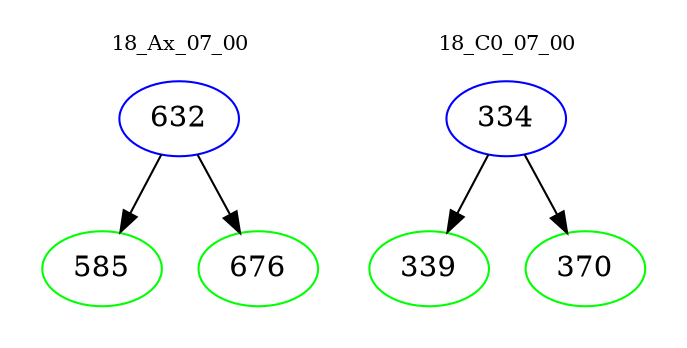 digraph{
subgraph cluster_0 {
color = white
label = "18_Ax_07_00";
fontsize=10;
T0_632 [label="632", color="blue"]
T0_632 -> T0_585 [color="black"]
T0_585 [label="585", color="green"]
T0_632 -> T0_676 [color="black"]
T0_676 [label="676", color="green"]
}
subgraph cluster_1 {
color = white
label = "18_C0_07_00";
fontsize=10;
T1_334 [label="334", color="blue"]
T1_334 -> T1_339 [color="black"]
T1_339 [label="339", color="green"]
T1_334 -> T1_370 [color="black"]
T1_370 [label="370", color="green"]
}
}
